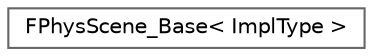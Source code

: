 digraph "Graphical Class Hierarchy"
{
 // INTERACTIVE_SVG=YES
 // LATEX_PDF_SIZE
  bgcolor="transparent";
  edge [fontname=Helvetica,fontsize=10,labelfontname=Helvetica,labelfontsize=10];
  node [fontname=Helvetica,fontsize=10,shape=box,height=0.2,width=0.4];
  rankdir="LR";
  Node0 [id="Node000000",label="FPhysScene_Base\< ImplType \>",height=0.2,width=0.4,color="grey40", fillcolor="white", style="filled",URL="$db/de5/classFPhysScene__Base.html",tooltip=" "];
}
